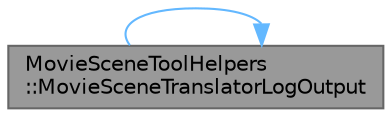 digraph "MovieSceneToolHelpers::MovieSceneTranslatorLogOutput"
{
 // INTERACTIVE_SVG=YES
 // LATEX_PDF_SIZE
  bgcolor="transparent";
  edge [fontname=Helvetica,fontsize=10,labelfontname=Helvetica,labelfontsize=10];
  node [fontname=Helvetica,fontsize=10,shape=box,height=0.2,width=0.4];
  rankdir="RL";
  Node1 [id="Node000001",label="MovieSceneToolHelpers\l::MovieSceneTranslatorLogOutput",height=0.2,width=0.4,color="gray40", fillcolor="grey60", style="filled", fontcolor="black",tooltip="Log error output for MovieScene translators."];
  Node1 -> Node1 [id="edge1_Node000001_Node000001",dir="back",color="steelblue1",style="solid",tooltip=" "];
}
